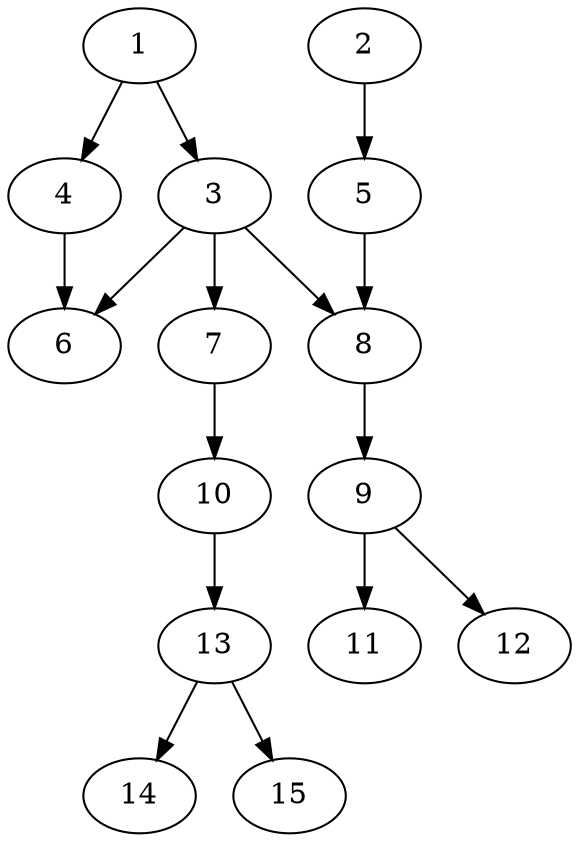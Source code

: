 // DAG automatically generated by daggen at Thu Oct  3 13:59:26 2019
// ./daggen --dot -n 15 --ccr 0.5 --fat 0.5 --regular 0.7 --density 0.5 --mindata 5242880 --maxdata 52428800 
digraph G {
  1 [size="65280000", alpha="0.09", expect_size="32640000"] 
  1 -> 3 [size ="32640000"]
  1 -> 4 [size ="32640000"]
  2 [size="67885056", alpha="0.05", expect_size="33942528"] 
  2 -> 5 [size ="33942528"]
  3 [size="61091840", alpha="0.03", expect_size="30545920"] 
  3 -> 6 [size ="30545920"]
  3 -> 7 [size ="30545920"]
  3 -> 8 [size ="30545920"]
  4 [size="103368704", alpha="0.17", expect_size="51684352"] 
  4 -> 6 [size ="51684352"]
  5 [size="54384640", alpha="0.07", expect_size="27192320"] 
  5 -> 8 [size ="27192320"]
  6 [size="73564160", alpha="0.03", expect_size="36782080"] 
  7 [size="73879552", alpha="0.00", expect_size="36939776"] 
  7 -> 10 [size ="36939776"]
  8 [size="73418752", alpha="0.12", expect_size="36709376"] 
  8 -> 9 [size ="36709376"]
  9 [size="51820544", alpha="0.10", expect_size="25910272"] 
  9 -> 11 [size ="25910272"]
  9 -> 12 [size ="25910272"]
  10 [size="33667072", alpha="0.01", expect_size="16833536"] 
  10 -> 13 [size ="16833536"]
  11 [size="17672192", alpha="0.19", expect_size="8836096"] 
  12 [size="58085376", alpha="0.17", expect_size="29042688"] 
  13 [size="79706112", alpha="0.07", expect_size="39853056"] 
  13 -> 14 [size ="39853056"]
  13 -> 15 [size ="39853056"]
  14 [size="92235776", alpha="0.07", expect_size="46117888"] 
  15 [size="79775744", alpha="0.08", expect_size="39887872"] 
}

